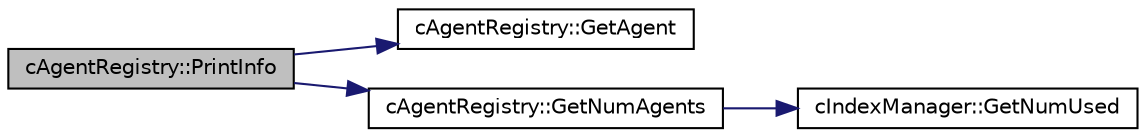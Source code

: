 digraph "cAgentRegistry::PrintInfo"
{
 // LATEX_PDF_SIZE
  edge [fontname="Helvetica",fontsize="10",labelfontname="Helvetica",labelfontsize="10"];
  node [fontname="Helvetica",fontsize="10",shape=record];
  rankdir="LR";
  Node1 [label="cAgentRegistry::PrintInfo",height=0.2,width=0.4,color="black", fillcolor="grey75", style="filled", fontcolor="black",tooltip=" "];
  Node1 -> Node2 [color="midnightblue",fontsize="10",style="solid",fontname="Helvetica"];
  Node2 [label="cAgentRegistry::GetAgent",height=0.2,width=0.4,color="black", fillcolor="white", style="filled",URL="$classc_agent_registry.html#a55f91c183bbb98d88508289844e1d7ea",tooltip=" "];
  Node1 -> Node3 [color="midnightblue",fontsize="10",style="solid",fontname="Helvetica"];
  Node3 [label="cAgentRegistry::GetNumAgents",height=0.2,width=0.4,color="black", fillcolor="white", style="filled",URL="$classc_agent_registry.html#a20ed41c1545cd0b383559c44a09f347e",tooltip=" "];
  Node3 -> Node4 [color="midnightblue",fontsize="10",style="solid",fontname="Helvetica"];
  Node4 [label="cIndexManager::GetNumUsed",height=0.2,width=0.4,color="black", fillcolor="white", style="filled",URL="$classc_index_manager.html#a88b2f5a738be543f3254529f076ec2bf",tooltip=" "];
}
